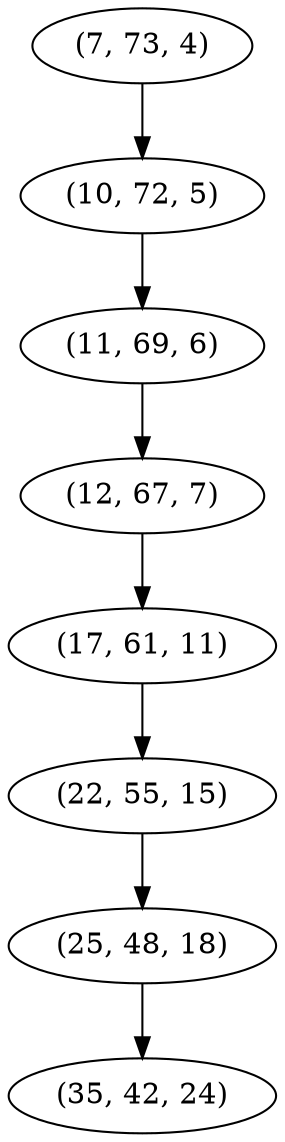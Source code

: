 digraph tree {
    "(7, 73, 4)";
    "(10, 72, 5)";
    "(11, 69, 6)";
    "(12, 67, 7)";
    "(17, 61, 11)";
    "(22, 55, 15)";
    "(25, 48, 18)";
    "(35, 42, 24)";
    "(7, 73, 4)" -> "(10, 72, 5)";
    "(10, 72, 5)" -> "(11, 69, 6)";
    "(11, 69, 6)" -> "(12, 67, 7)";
    "(12, 67, 7)" -> "(17, 61, 11)";
    "(17, 61, 11)" -> "(22, 55, 15)";
    "(22, 55, 15)" -> "(25, 48, 18)";
    "(25, 48, 18)" -> "(35, 42, 24)";
}
